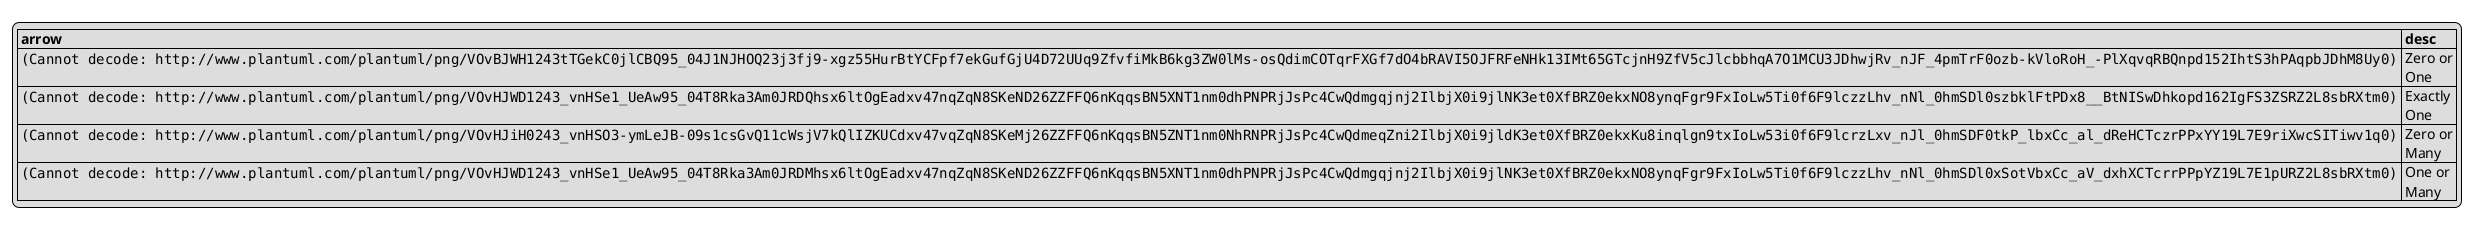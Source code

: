 @startuml
left to right direction
allow_mixing
hide empty methods
hide empty attributes
hide circle
set namespaceSeparator //

!unquoted function object($name, $alt_name='', $desc='', $subdesc='')
    !if ($aer_name!='')
        !$res = 'class '+ $alt_name + ' as "<size:16>**' + $name + '**</size>' + '\n<size:12><color:dimgrey>' + $alt_name
    !else
        !$res = 'class '+ $name + ' as "<size:16>**' + $name + '**</size>'
    !endif
    !if ($desc!='')
        !$res = $res+ '\n<size:10>'+$desc
        !if ($subdesc!='')
            !$res = $res+ '\n<size:10>'+$subdesc
        !endif
    !endif
    !$res=$res+'"'
    !return $res
!endfunction
!unquoted function field($name, $desc='', $is_primary=0, $is_foreign=0)
    !$res = '<size:12>' + $name + '</size>'
    !if ($is_primary==1)
        !$res = '<&key> <color:green>' + $res
    !else
        !if ($is_foreign==1)
            !$res = '<&link-intact> <color:blue>' + $res
        !else
            !$res = '<size:12>   ' + $name + '</size>'
        !endif
    !endif
    !if ($desc!='')
        !$res = $res+ '<color:black> - <i>'+$desc
    !endif
    !return $res
!endfunction
hide methods
hide stereotypes


legend
   |= arrow |= desc|
   | <img:http://www.plantuml.com/plantuml/png/VOvBJWH1243tTGekC0jlCBQ95_04J1NJHOQ23j3fj9-xgz55HurBtYCFpf7ekGufGjU4D72UUq9ZfvfiMkB6kg3ZW0lMs-osQdimCOTqrFXGf7dO4bRAVI5OJFRFeNHk13IMt65GTcjnH9ZfV5cJlcbbhqA7O1MCU3JDhwjRv_nJF_4pmTrF0ozb-kVloRoH_-PlXqvqRBQnpd152IhtS3hPAqpbJDhM8Uy0> | Zero or \n One |
   | <img:http://www.plantuml.com/plantuml/png/VOvHJWD1243_vnHSe1_UeAw95_04T8Rka3Am0JRDQhsx6ltOgEadxv47nqZqN8SKeND26ZZFFQ6nKqqsBN5XNT1nm0dhPNPRjJsPc4CwQdmgqjnj2IlbjX0i9jlNK3et0XfBRZ0ekxNO8ynqFgr9FxIoLw5Ti0f6F9lczzLhv_nNl_0hmSDl0szbklFtPDx8__BtNISwDhkopd162IgFS3ZSRZ2L8sbRXtm0> | Exactly \n One |
   | <img:http://www.plantuml.com/plantuml/png/VOvHJiH0243_vnHSO3-ymLeJB-09s1csGvQ11cWsjV7kQlIZKUCdxv47vqZqN8SKeMj26ZZFFQ6nKqqsBN5ZNT1nm0NhRNPRjJsPc4CwQdmeqZni2IlbjX0i9jldK3et0XfBRZ0ekxKu8inqlgn9txIoLw53i0f6F9lcrzLxv_nJl_0hmSDF0tkP_lbxCc_al_dReHCTczrPPxYY19L7E9riXwcSITiwv1q0> | Zero or \n Many |
   | <img:http://www.plantuml.com/plantuml/png/VOvHJWD1243_vnHSe1_UeAw95_04T8Rka3Am0JRDMhsx6ltOgEadxv47nqZqN8SKeND26ZZFFQ6nKqqsBN5XNT1nm0dhPNPRjJsPc4CwQdmgqjnj2IlbjX0i9jlNK3et0XfBRZ0ekxNO8ynqFgr9FxIoLw5Ti0f6F9lczzLhv_nNl_0hmSDl0xSotVbxCc_aV_dxhXCTcrrPPpYZ19L7E1pURZ2L8sbRXtm0> | One or \n Many |
endlegend
@enduml
